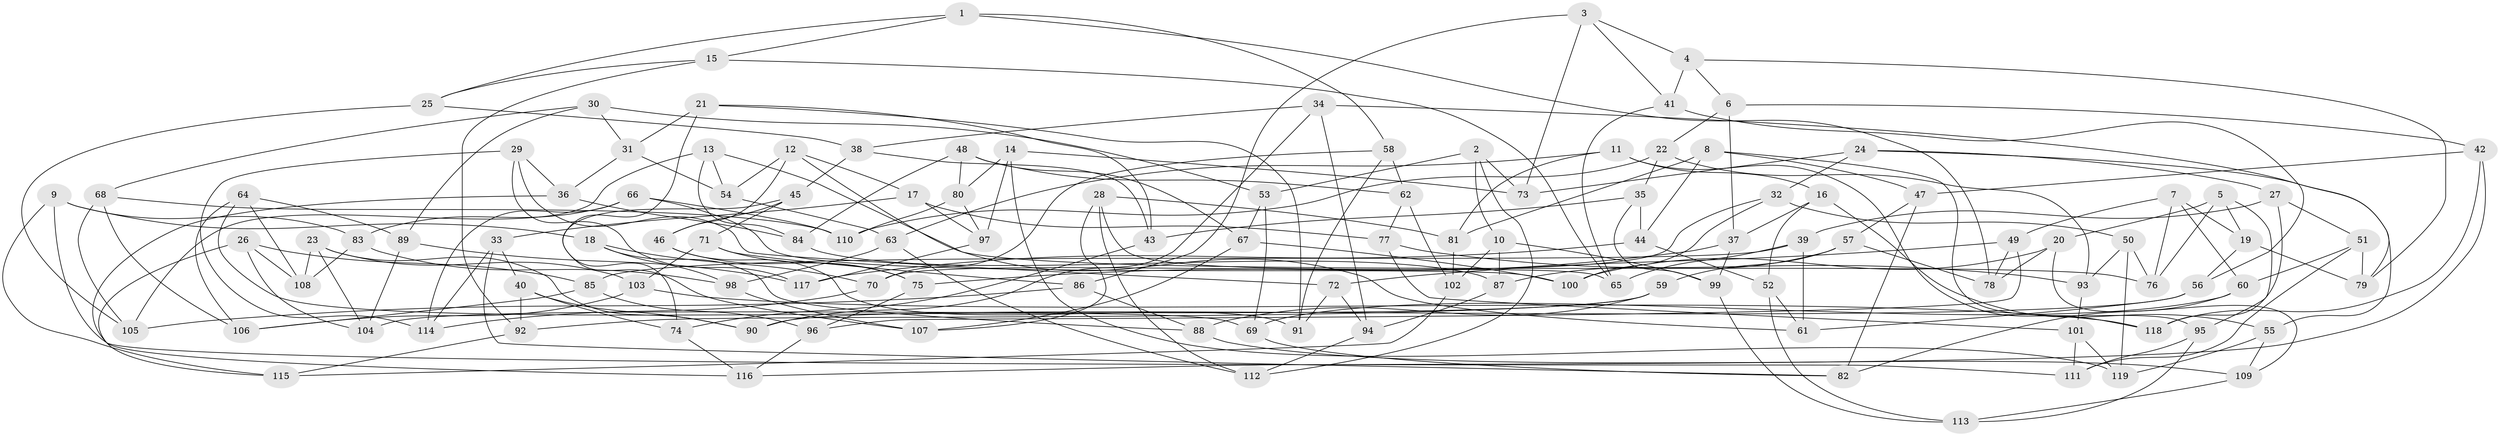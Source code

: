 // Generated by graph-tools (version 1.1) at 2025/11/02/27/25 16:11:49]
// undirected, 119 vertices, 238 edges
graph export_dot {
graph [start="1"]
  node [color=gray90,style=filled];
  1;
  2;
  3;
  4;
  5;
  6;
  7;
  8;
  9;
  10;
  11;
  12;
  13;
  14;
  15;
  16;
  17;
  18;
  19;
  20;
  21;
  22;
  23;
  24;
  25;
  26;
  27;
  28;
  29;
  30;
  31;
  32;
  33;
  34;
  35;
  36;
  37;
  38;
  39;
  40;
  41;
  42;
  43;
  44;
  45;
  46;
  47;
  48;
  49;
  50;
  51;
  52;
  53;
  54;
  55;
  56;
  57;
  58;
  59;
  60;
  61;
  62;
  63;
  64;
  65;
  66;
  67;
  68;
  69;
  70;
  71;
  72;
  73;
  74;
  75;
  76;
  77;
  78;
  79;
  80;
  81;
  82;
  83;
  84;
  85;
  86;
  87;
  88;
  89;
  90;
  91;
  92;
  93;
  94;
  95;
  96;
  97;
  98;
  99;
  100;
  101;
  102;
  103;
  104;
  105;
  106;
  107;
  108;
  109;
  110;
  111;
  112;
  113;
  114;
  115;
  116;
  117;
  118;
  119;
  1 -- 58;
  1 -- 25;
  1 -- 15;
  1 -- 78;
  2 -- 112;
  2 -- 73;
  2 -- 10;
  2 -- 53;
  3 -- 41;
  3 -- 86;
  3 -- 73;
  3 -- 4;
  4 -- 79;
  4 -- 41;
  4 -- 6;
  5 -- 19;
  5 -- 95;
  5 -- 76;
  5 -- 20;
  6 -- 37;
  6 -- 22;
  6 -- 42;
  7 -- 60;
  7 -- 49;
  7 -- 76;
  7 -- 19;
  8 -- 44;
  8 -- 47;
  8 -- 81;
  8 -- 95;
  9 -- 115;
  9 -- 18;
  9 -- 111;
  9 -- 83;
  10 -- 99;
  10 -- 87;
  10 -- 102;
  11 -- 81;
  11 -- 16;
  11 -- 118;
  11 -- 63;
  12 -- 61;
  12 -- 54;
  12 -- 46;
  12 -- 17;
  13 -- 76;
  13 -- 105;
  13 -- 54;
  13 -- 84;
  14 -- 80;
  14 -- 97;
  14 -- 73;
  14 -- 119;
  15 -- 92;
  15 -- 65;
  15 -- 25;
  16 -- 55;
  16 -- 37;
  16 -- 52;
  17 -- 97;
  17 -- 33;
  17 -- 77;
  18 -- 70;
  18 -- 88;
  18 -- 98;
  19 -- 79;
  19 -- 56;
  20 -- 78;
  20 -- 109;
  20 -- 100;
  21 -- 31;
  21 -- 91;
  21 -- 43;
  21 -- 107;
  22 -- 93;
  22 -- 35;
  22 -- 110;
  23 -- 103;
  23 -- 104;
  23 -- 108;
  23 -- 90;
  24 -- 55;
  24 -- 27;
  24 -- 73;
  24 -- 32;
  25 -- 105;
  25 -- 38;
  26 -- 85;
  26 -- 104;
  26 -- 115;
  26 -- 108;
  27 -- 118;
  27 -- 51;
  27 -- 39;
  28 -- 112;
  28 -- 107;
  28 -- 65;
  28 -- 81;
  29 -- 72;
  29 -- 117;
  29 -- 114;
  29 -- 36;
  30 -- 89;
  30 -- 31;
  30 -- 53;
  30 -- 68;
  31 -- 36;
  31 -- 54;
  32 -- 50;
  32 -- 100;
  32 -- 70;
  33 -- 40;
  33 -- 82;
  33 -- 114;
  34 -- 90;
  34 -- 38;
  34 -- 79;
  34 -- 94;
  35 -- 43;
  35 -- 44;
  35 -- 99;
  36 -- 84;
  36 -- 116;
  37 -- 99;
  37 -- 75;
  38 -- 43;
  38 -- 45;
  39 -- 85;
  39 -- 65;
  39 -- 61;
  40 -- 90;
  40 -- 92;
  40 -- 74;
  41 -- 56;
  41 -- 65;
  42 -- 116;
  42 -- 47;
  42 -- 118;
  43 -- 74;
  44 -- 117;
  44 -- 52;
  45 -- 46;
  45 -- 74;
  45 -- 71;
  46 -- 75;
  46 -- 91;
  47 -- 57;
  47 -- 82;
  48 -- 62;
  48 -- 67;
  48 -- 80;
  48 -- 84;
  49 -- 72;
  49 -- 96;
  49 -- 78;
  50 -- 119;
  50 -- 76;
  50 -- 93;
  51 -- 60;
  51 -- 111;
  51 -- 79;
  52 -- 61;
  52 -- 113;
  53 -- 69;
  53 -- 67;
  54 -- 63;
  55 -- 119;
  55 -- 109;
  56 -- 61;
  56 -- 90;
  57 -- 59;
  57 -- 87;
  57 -- 78;
  58 -- 91;
  58 -- 70;
  58 -- 62;
  59 -- 104;
  59 -- 92;
  59 -- 88;
  60 -- 69;
  60 -- 82;
  62 -- 77;
  62 -- 102;
  63 -- 112;
  63 -- 98;
  64 -- 108;
  64 -- 106;
  64 -- 69;
  64 -- 89;
  66 -- 83;
  66 -- 110;
  66 -- 114;
  66 -- 100;
  67 -- 107;
  67 -- 100;
  68 -- 105;
  68 -- 110;
  68 -- 106;
  69 -- 82;
  70 -- 114;
  71 -- 103;
  71 -- 75;
  71 -- 86;
  72 -- 91;
  72 -- 94;
  74 -- 116;
  75 -- 96;
  77 -- 101;
  77 -- 93;
  80 -- 97;
  80 -- 110;
  81 -- 102;
  83 -- 108;
  83 -- 98;
  84 -- 87;
  85 -- 106;
  85 -- 96;
  86 -- 88;
  86 -- 105;
  87 -- 94;
  88 -- 109;
  89 -- 104;
  89 -- 117;
  92 -- 115;
  93 -- 101;
  94 -- 112;
  95 -- 111;
  95 -- 113;
  96 -- 116;
  97 -- 117;
  98 -- 107;
  99 -- 113;
  101 -- 119;
  101 -- 111;
  102 -- 115;
  103 -- 118;
  103 -- 106;
  109 -- 113;
}
